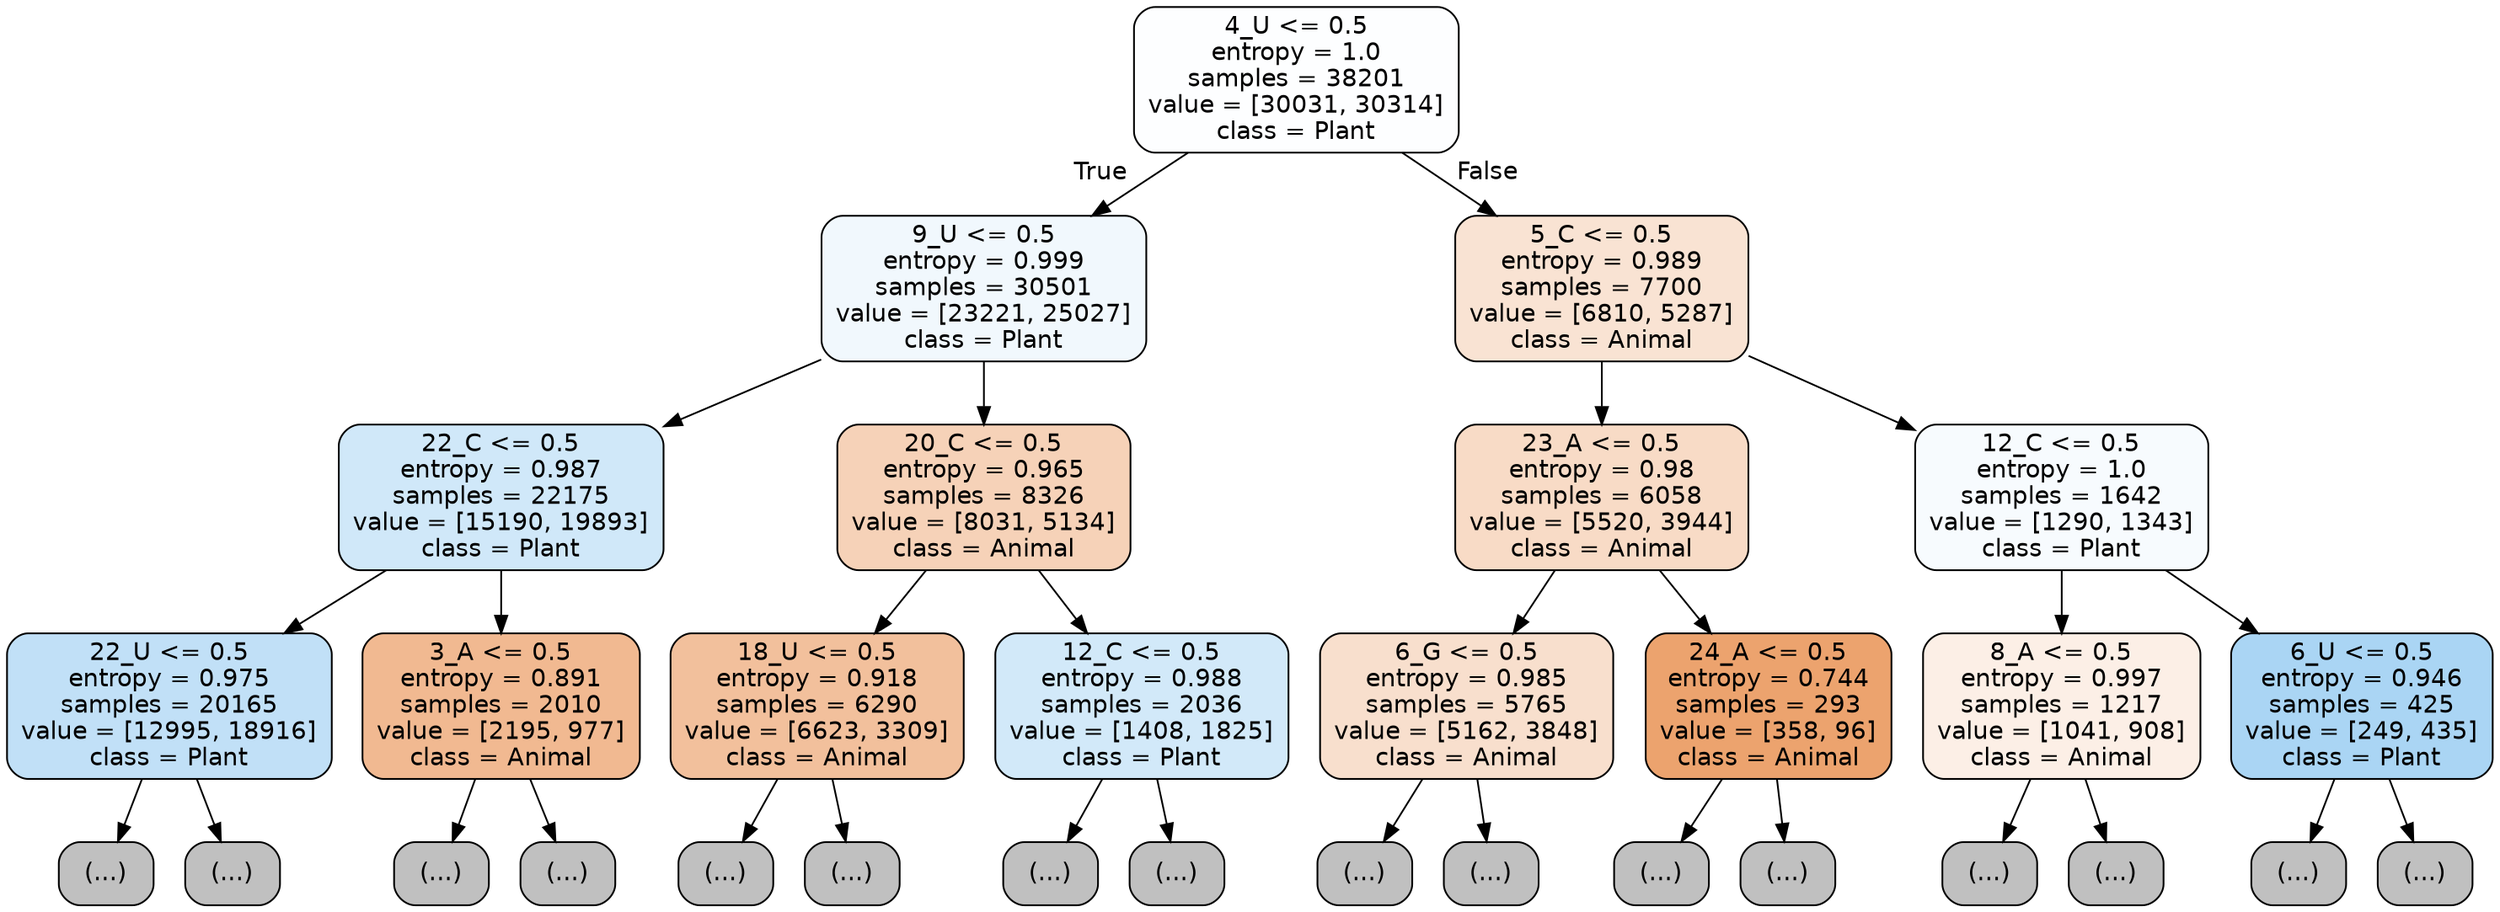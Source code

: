 digraph Tree {
node [shape=box, style="filled, rounded", color="black", fontname="helvetica"] ;
edge [fontname="helvetica"] ;
0 [label="4_U <= 0.5\nentropy = 1.0\nsamples = 38201\nvalue = [30031, 30314]\nclass = Plant", fillcolor="#fdfeff"] ;
1 [label="9_U <= 0.5\nentropy = 0.999\nsamples = 30501\nvalue = [23221, 25027]\nclass = Plant", fillcolor="#f1f8fd"] ;
0 -> 1 [labeldistance=2.5, labelangle=45, headlabel="True"] ;
2 [label="22_C <= 0.5\nentropy = 0.987\nsamples = 22175\nvalue = [15190, 19893]\nclass = Plant", fillcolor="#d0e8f9"] ;
1 -> 2 ;
3 [label="22_U <= 0.5\nentropy = 0.975\nsamples = 20165\nvalue = [12995, 18916]\nclass = Plant", fillcolor="#c1e0f7"] ;
2 -> 3 ;
4 [label="(...)", fillcolor="#C0C0C0"] ;
3 -> 4 ;
7053 [label="(...)", fillcolor="#C0C0C0"] ;
3 -> 7053 ;
8070 [label="3_A <= 0.5\nentropy = 0.891\nsamples = 2010\nvalue = [2195, 977]\nclass = Animal", fillcolor="#f1b991"] ;
2 -> 8070 ;
8071 [label="(...)", fillcolor="#C0C0C0"] ;
8070 -> 8071 ;
8874 [label="(...)", fillcolor="#C0C0C0"] ;
8070 -> 8874 ;
9127 [label="20_C <= 0.5\nentropy = 0.965\nsamples = 8326\nvalue = [8031, 5134]\nclass = Animal", fillcolor="#f6d2b8"] ;
1 -> 9127 ;
9128 [label="18_U <= 0.5\nentropy = 0.918\nsamples = 6290\nvalue = [6623, 3309]\nclass = Animal", fillcolor="#f2c09c"] ;
9127 -> 9128 ;
9129 [label="(...)", fillcolor="#C0C0C0"] ;
9128 -> 9129 ;
11200 [label="(...)", fillcolor="#C0C0C0"] ;
9128 -> 11200 ;
11939 [label="12_C <= 0.5\nentropy = 0.988\nsamples = 2036\nvalue = [1408, 1825]\nclass = Plant", fillcolor="#d2e9f9"] ;
9127 -> 11939 ;
11940 [label="(...)", fillcolor="#C0C0C0"] ;
11939 -> 11940 ;
12597 [label="(...)", fillcolor="#C0C0C0"] ;
11939 -> 12597 ;
12770 [label="5_C <= 0.5\nentropy = 0.989\nsamples = 7700\nvalue = [6810, 5287]\nclass = Animal", fillcolor="#f9e3d3"] ;
0 -> 12770 [labeldistance=2.5, labelangle=-45, headlabel="False"] ;
12771 [label="23_A <= 0.5\nentropy = 0.98\nsamples = 6058\nvalue = [5520, 3944]\nclass = Animal", fillcolor="#f8dbc6"] ;
12770 -> 12771 ;
12772 [label="6_G <= 0.5\nentropy = 0.985\nsamples = 5765\nvalue = [5162, 3848]\nclass = Animal", fillcolor="#f8dfcd"] ;
12771 -> 12772 ;
12773 [label="(...)", fillcolor="#C0C0C0"] ;
12772 -> 12773 ;
14682 [label="(...)", fillcolor="#C0C0C0"] ;
12772 -> 14682 ;
15565 [label="24_A <= 0.5\nentropy = 0.744\nsamples = 293\nvalue = [358, 96]\nclass = Animal", fillcolor="#eca36e"] ;
12771 -> 15565 ;
15566 [label="(...)", fillcolor="#C0C0C0"] ;
15565 -> 15566 ;
15657 [label="(...)", fillcolor="#C0C0C0"] ;
15565 -> 15657 ;
15678 [label="12_C <= 0.5\nentropy = 1.0\nsamples = 1642\nvalue = [1290, 1343]\nclass = Plant", fillcolor="#f7fbfe"] ;
12770 -> 15678 ;
15679 [label="8_A <= 0.5\nentropy = 0.997\nsamples = 1217\nvalue = [1041, 908]\nclass = Animal", fillcolor="#fcefe6"] ;
15678 -> 15679 ;
15680 [label="(...)", fillcolor="#C0C0C0"] ;
15679 -> 15680 ;
16235 [label="(...)", fillcolor="#C0C0C0"] ;
15679 -> 16235 ;
16414 [label="6_U <= 0.5\nentropy = 0.946\nsamples = 425\nvalue = [249, 435]\nclass = Plant", fillcolor="#aad5f4"] ;
15678 -> 16414 ;
16415 [label="(...)", fillcolor="#C0C0C0"] ;
16414 -> 16415 ;
16552 [label="(...)", fillcolor="#C0C0C0"] ;
16414 -> 16552 ;
}